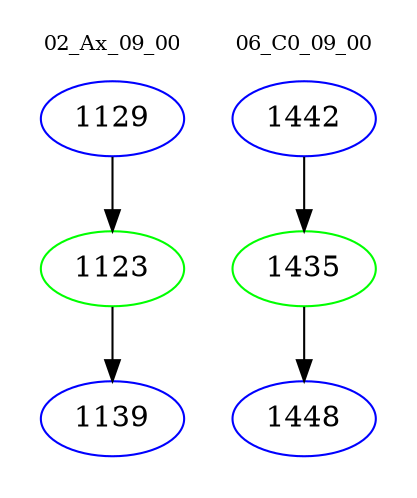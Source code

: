 digraph{
subgraph cluster_0 {
color = white
label = "02_Ax_09_00";
fontsize=10;
T0_1129 [label="1129", color="blue"]
T0_1129 -> T0_1123 [color="black"]
T0_1123 [label="1123", color="green"]
T0_1123 -> T0_1139 [color="black"]
T0_1139 [label="1139", color="blue"]
}
subgraph cluster_1 {
color = white
label = "06_C0_09_00";
fontsize=10;
T1_1442 [label="1442", color="blue"]
T1_1442 -> T1_1435 [color="black"]
T1_1435 [label="1435", color="green"]
T1_1435 -> T1_1448 [color="black"]
T1_1448 [label="1448", color="blue"]
}
}
